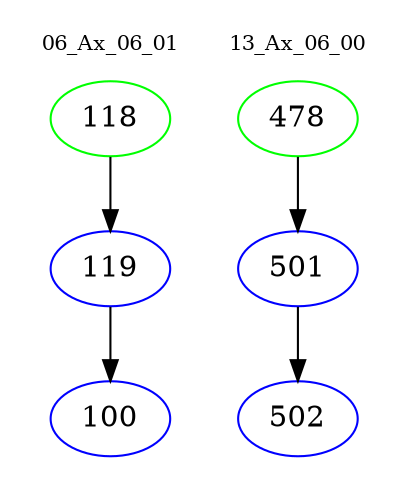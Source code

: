 digraph{
subgraph cluster_0 {
color = white
label = "06_Ax_06_01";
fontsize=10;
T0_118 [label="118", color="green"]
T0_118 -> T0_119 [color="black"]
T0_119 [label="119", color="blue"]
T0_119 -> T0_100 [color="black"]
T0_100 [label="100", color="blue"]
}
subgraph cluster_1 {
color = white
label = "13_Ax_06_00";
fontsize=10;
T1_478 [label="478", color="green"]
T1_478 -> T1_501 [color="black"]
T1_501 [label="501", color="blue"]
T1_501 -> T1_502 [color="black"]
T1_502 [label="502", color="blue"]
}
}
